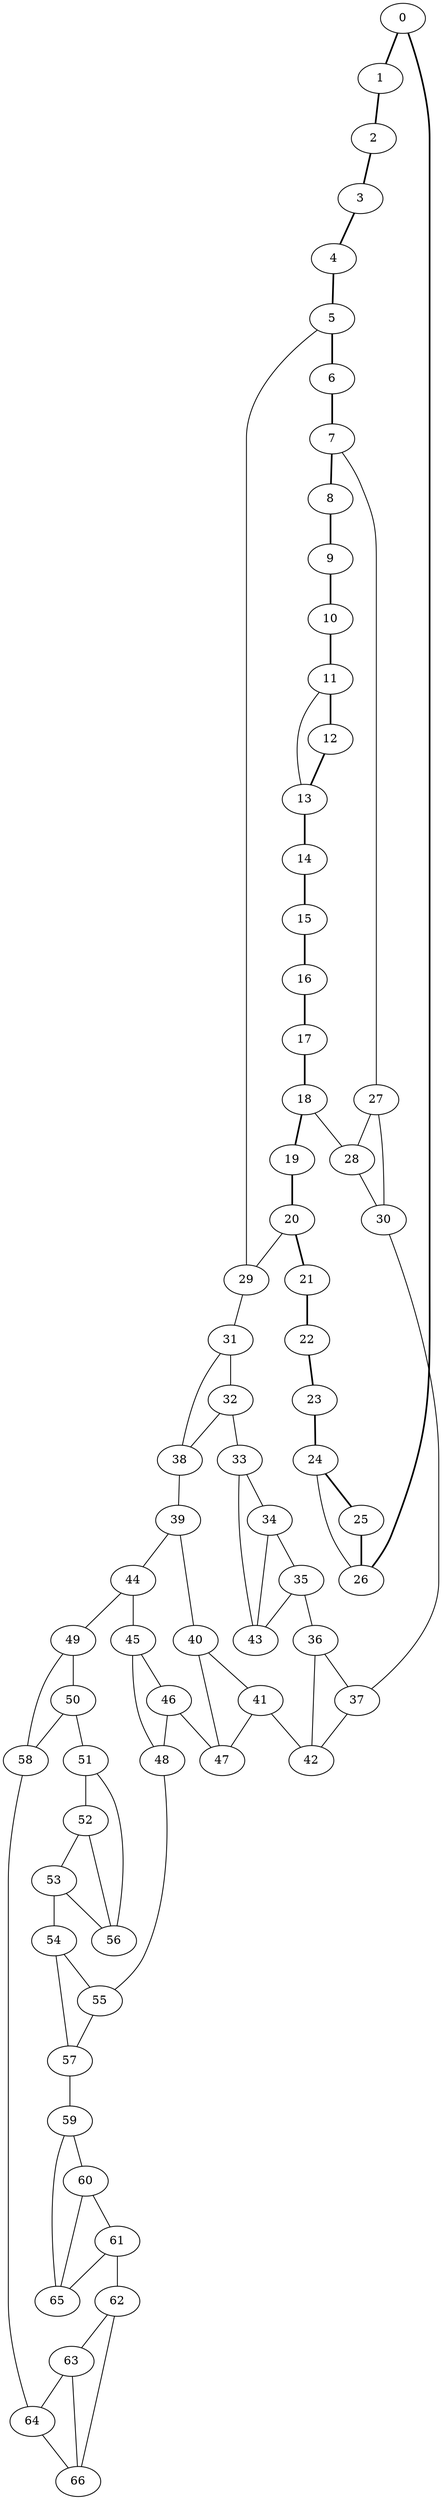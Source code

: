//Inside of this graph isn't 3-connected
graph G {
0 [ pos = " 10.50,0.00!" ];
0 -- 1[style=bold];
0 -- 26[style=bold];
1 [ pos = " 10.22,2.42!" ];
1 -- 2[style=bold];
2 [ pos = " 9.38,4.71!" ];
2 -- 3[style=bold];
3 [ pos = " 8.04,6.75!" ];
3 -- 4[style=bold];
4 [ pos = " 6.27,8.42!" ];
4 -- 5[style=bold];
5 [ pos = " 4.16,9.64!" ];
5 -- 6[style=bold];
5 -- 29;
6 [ pos = " 1.82,10.34!" ];
6 -- 7[style=bold];
7 [ pos = " -0.61,10.48!" ];
7 -- 8[style=bold];
7 -- 27;
8 [ pos = " -3.01,10.06!" ];
8 -- 9[style=bold];
9 [ pos = " -5.25,9.09!" ];
9 -- 10[style=bold];
10 [ pos = " -7.21,7.64!" ];
10 -- 11[style=bold];
11 [ pos = " -8.77,5.77!" ];
11 -- 12[style=bold];
11 -- 13;
12 [ pos = " -9.87,3.59!" ];
12 -- 13[style=bold];
13 [ pos = " -10.43,1.22!" ];
13 -- 14[style=bold];
14 [ pos = " -10.43,-1.22!" ];
14 -- 15[style=bold];
15 [ pos = " -9.87,-3.59!" ];
15 -- 16[style=bold];
16 [ pos = " -8.77,-5.77!" ];
16 -- 17[style=bold];
17 [ pos = " -7.21,-7.64!" ];
17 -- 18[style=bold];
18 [ pos = " -5.25,-9.09!" ];
18 -- 19[style=bold];
18 -- 28;
19 [ pos = " -3.01,-10.06!" ];
19 -- 20[style=bold];
20 [ pos = " -0.61,-10.48!" ];
20 -- 21[style=bold];
20 -- 29;
21 [ pos = " 1.82,-10.34!" ];
21 -- 22[style=bold];
22 [ pos = " 4.16,-9.64!" ];
22 -- 23[style=bold];
23 [ pos = " 6.27,-8.42!" ];
23 -- 24[style=bold];
24 [ pos = " 8.04,-6.75!" ];
24 -- 25[style=bold];
24 -- 26;
25 [ pos = " 9.38,-4.71!" ];
25 -- 26[style=bold];
26 [ pos = " 10.22,-2.42!" ];
27 -- 28;
27 -- 30;
28 -- 30;
29 -- 31;
30 -- 37;
31 -- 32;
31 -- 38;
32 -- 33;
32 -- 38;
33 -- 34;
33 -- 43;
34 -- 35;
34 -- 43;
35 -- 36;
35 -- 43;
36 -- 37;
36 -- 42;
37 -- 42;
38 -- 39;
39 -- 40;
39 -- 44;
40 -- 41;
40 -- 47;
41 -- 42;
41 -- 47;
44 -- 45;
44 -- 49;
45 -- 46;
45 -- 48;
46 -- 47;
46 -- 48;
48 -- 55;
49 -- 50;
49 -- 58;
50 -- 51;
50 -- 58;
51 -- 52;
51 -- 56;
52 -- 53;
52 -- 56;
53 -- 54;
53 -- 56;
54 -- 55;
54 -- 57;
55 -- 57;
57 -- 59;
58 -- 64;
59 -- 60;
59 -- 65;
60 -- 61;
60 -- 65;
61 -- 62;
61 -- 65;
62 -- 63;
62 -- 66;
63 -- 64;
63 -- 66;
64 -- 66;
}
